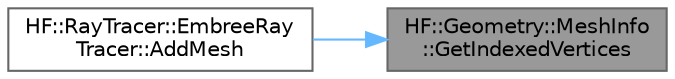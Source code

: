 digraph "HF::Geometry::MeshInfo::GetIndexedVertices"
{
 // LATEX_PDF_SIZE
  bgcolor="transparent";
  edge [fontname=Helvetica,fontsize=10,labelfontname=Helvetica,labelfontsize=10];
  node [fontname=Helvetica,fontsize=10,shape=box,height=0.2,width=0.4];
  rankdir="RL";
  Node1 [label="HF::Geometry::MeshInfo\l::GetIndexedVertices",height=0.2,width=0.4,color="gray40", fillcolor="grey60", style="filled", fontcolor="black",tooltip="A copy of every vertex in this array."];
  Node1 -> Node2 [dir="back",color="steelblue1",style="solid"];
  Node2 [label="HF::RayTracer::EmbreeRay\lTracer::AddMesh",height=0.2,width=0.4,color="grey40", fillcolor="white", style="filled",URL="$a01411.html#ad5389e05e451a8d8820c4deea886db3f",tooltip="Add a new mesh to the BVH with the specified ID. If False, then the addition failed,..."];
}
